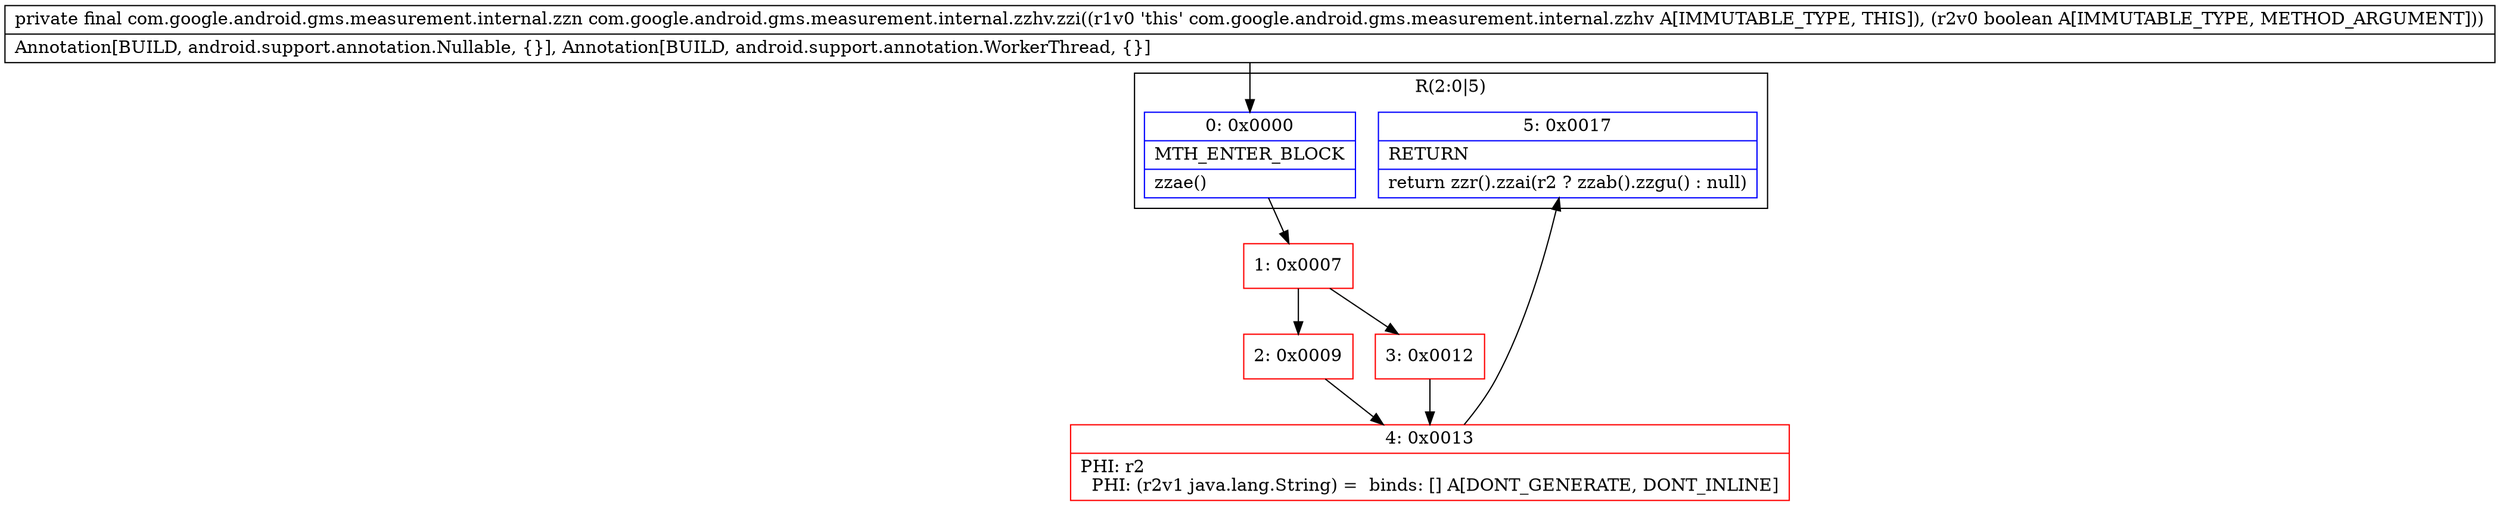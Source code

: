 digraph "CFG forcom.google.android.gms.measurement.internal.zzhv.zzi(Z)Lcom\/google\/android\/gms\/measurement\/internal\/zzn;" {
subgraph cluster_Region_1182483787 {
label = "R(2:0|5)";
node [shape=record,color=blue];
Node_0 [shape=record,label="{0\:\ 0x0000|MTH_ENTER_BLOCK\l|zzae()\l}"];
Node_5 [shape=record,label="{5\:\ 0x0017|RETURN\l|return zzr().zzai(r2 ? zzab().zzgu() : null)\l}"];
}
Node_1 [shape=record,color=red,label="{1\:\ 0x0007}"];
Node_2 [shape=record,color=red,label="{2\:\ 0x0009}"];
Node_3 [shape=record,color=red,label="{3\:\ 0x0012}"];
Node_4 [shape=record,color=red,label="{4\:\ 0x0013|PHI: r2 \l  PHI: (r2v1 java.lang.String) =  binds: [] A[DONT_GENERATE, DONT_INLINE]\l}"];
MethodNode[shape=record,label="{private final com.google.android.gms.measurement.internal.zzn com.google.android.gms.measurement.internal.zzhv.zzi((r1v0 'this' com.google.android.gms.measurement.internal.zzhv A[IMMUTABLE_TYPE, THIS]), (r2v0 boolean A[IMMUTABLE_TYPE, METHOD_ARGUMENT]))  | Annotation[BUILD, android.support.annotation.Nullable, \{\}], Annotation[BUILD, android.support.annotation.WorkerThread, \{\}]\l}"];
MethodNode -> Node_0;
Node_0 -> Node_1;
Node_1 -> Node_2;
Node_1 -> Node_3;
Node_2 -> Node_4;
Node_3 -> Node_4;
Node_4 -> Node_5;
}

